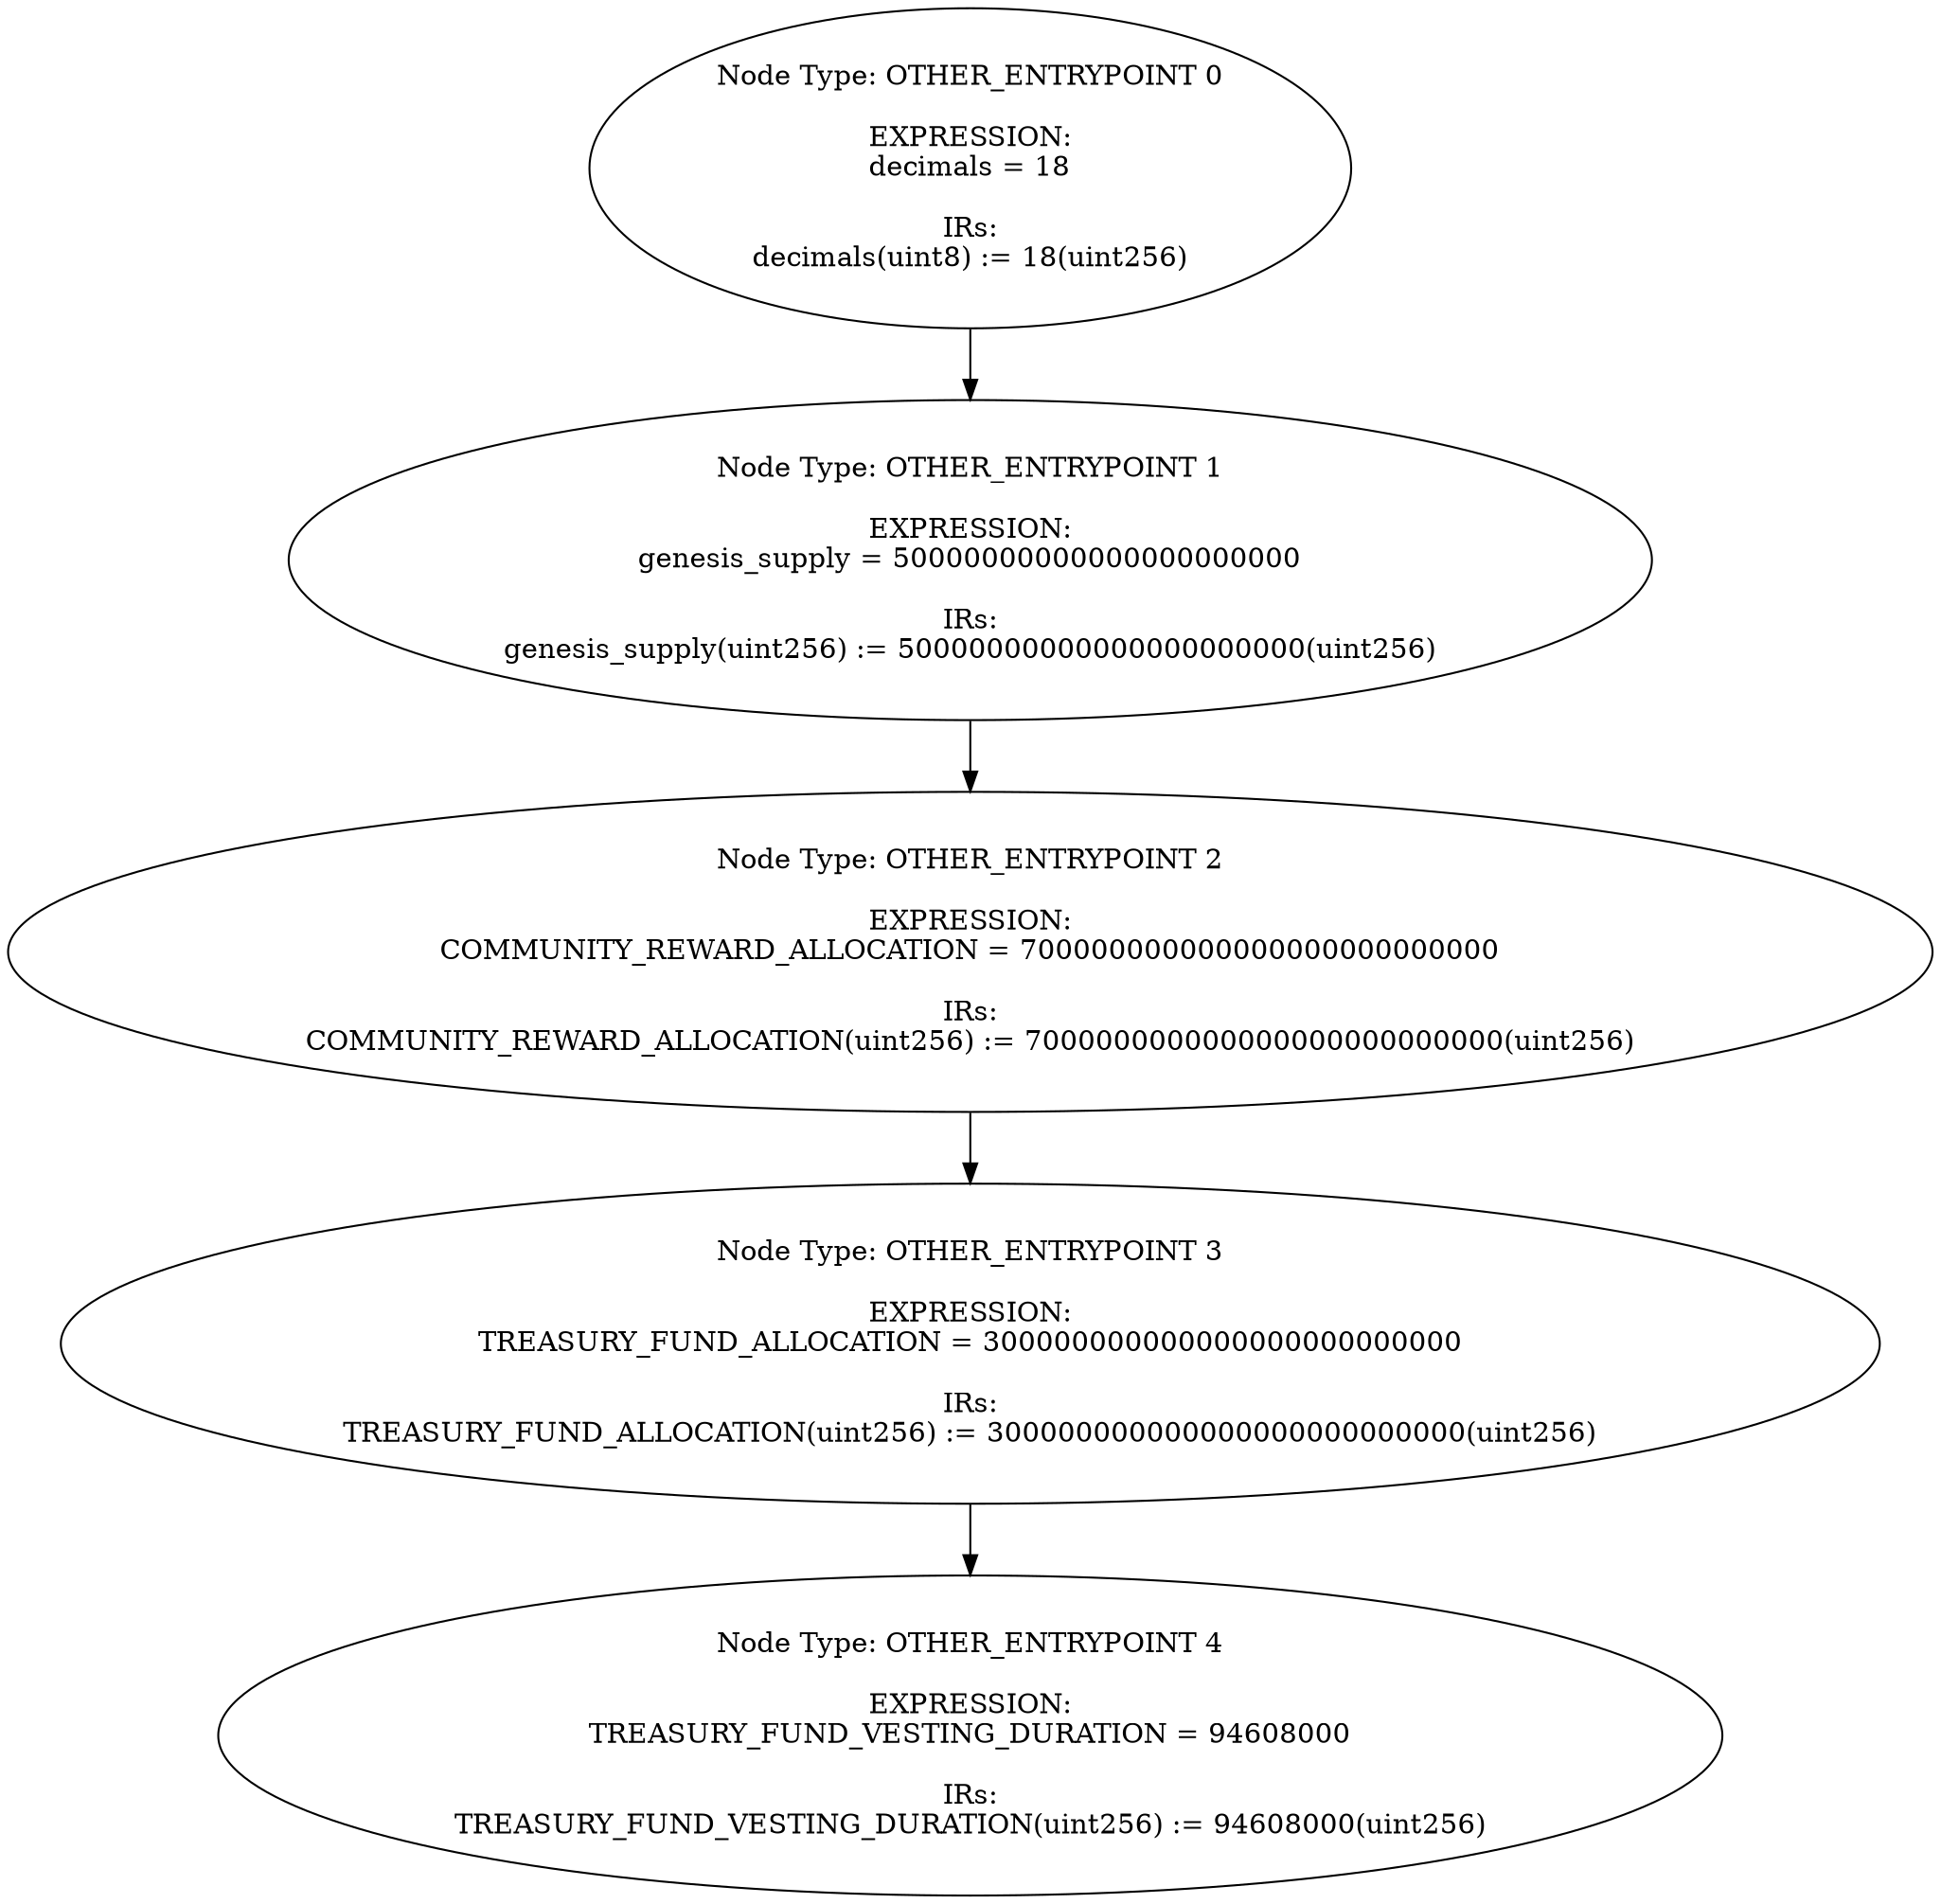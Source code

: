 digraph{
0[label="Node Type: OTHER_ENTRYPOINT 0

EXPRESSION:
decimals = 18

IRs:
decimals(uint8) := 18(uint256)"];
0->1;
1[label="Node Type: OTHER_ENTRYPOINT 1

EXPRESSION:
genesis_supply = 50000000000000000000000

IRs:
genesis_supply(uint256) := 50000000000000000000000(uint256)"];
1->2;
2[label="Node Type: OTHER_ENTRYPOINT 2

EXPRESSION:
COMMUNITY_REWARD_ALLOCATION = 700000000000000000000000000

IRs:
COMMUNITY_REWARD_ALLOCATION(uint256) := 700000000000000000000000000(uint256)"];
2->3;
3[label="Node Type: OTHER_ENTRYPOINT 3

EXPRESSION:
TREASURY_FUND_ALLOCATION = 300000000000000000000000000

IRs:
TREASURY_FUND_ALLOCATION(uint256) := 300000000000000000000000000(uint256)"];
3->4;
4[label="Node Type: OTHER_ENTRYPOINT 4

EXPRESSION:
TREASURY_FUND_VESTING_DURATION = 94608000

IRs:
TREASURY_FUND_VESTING_DURATION(uint256) := 94608000(uint256)"];
}
